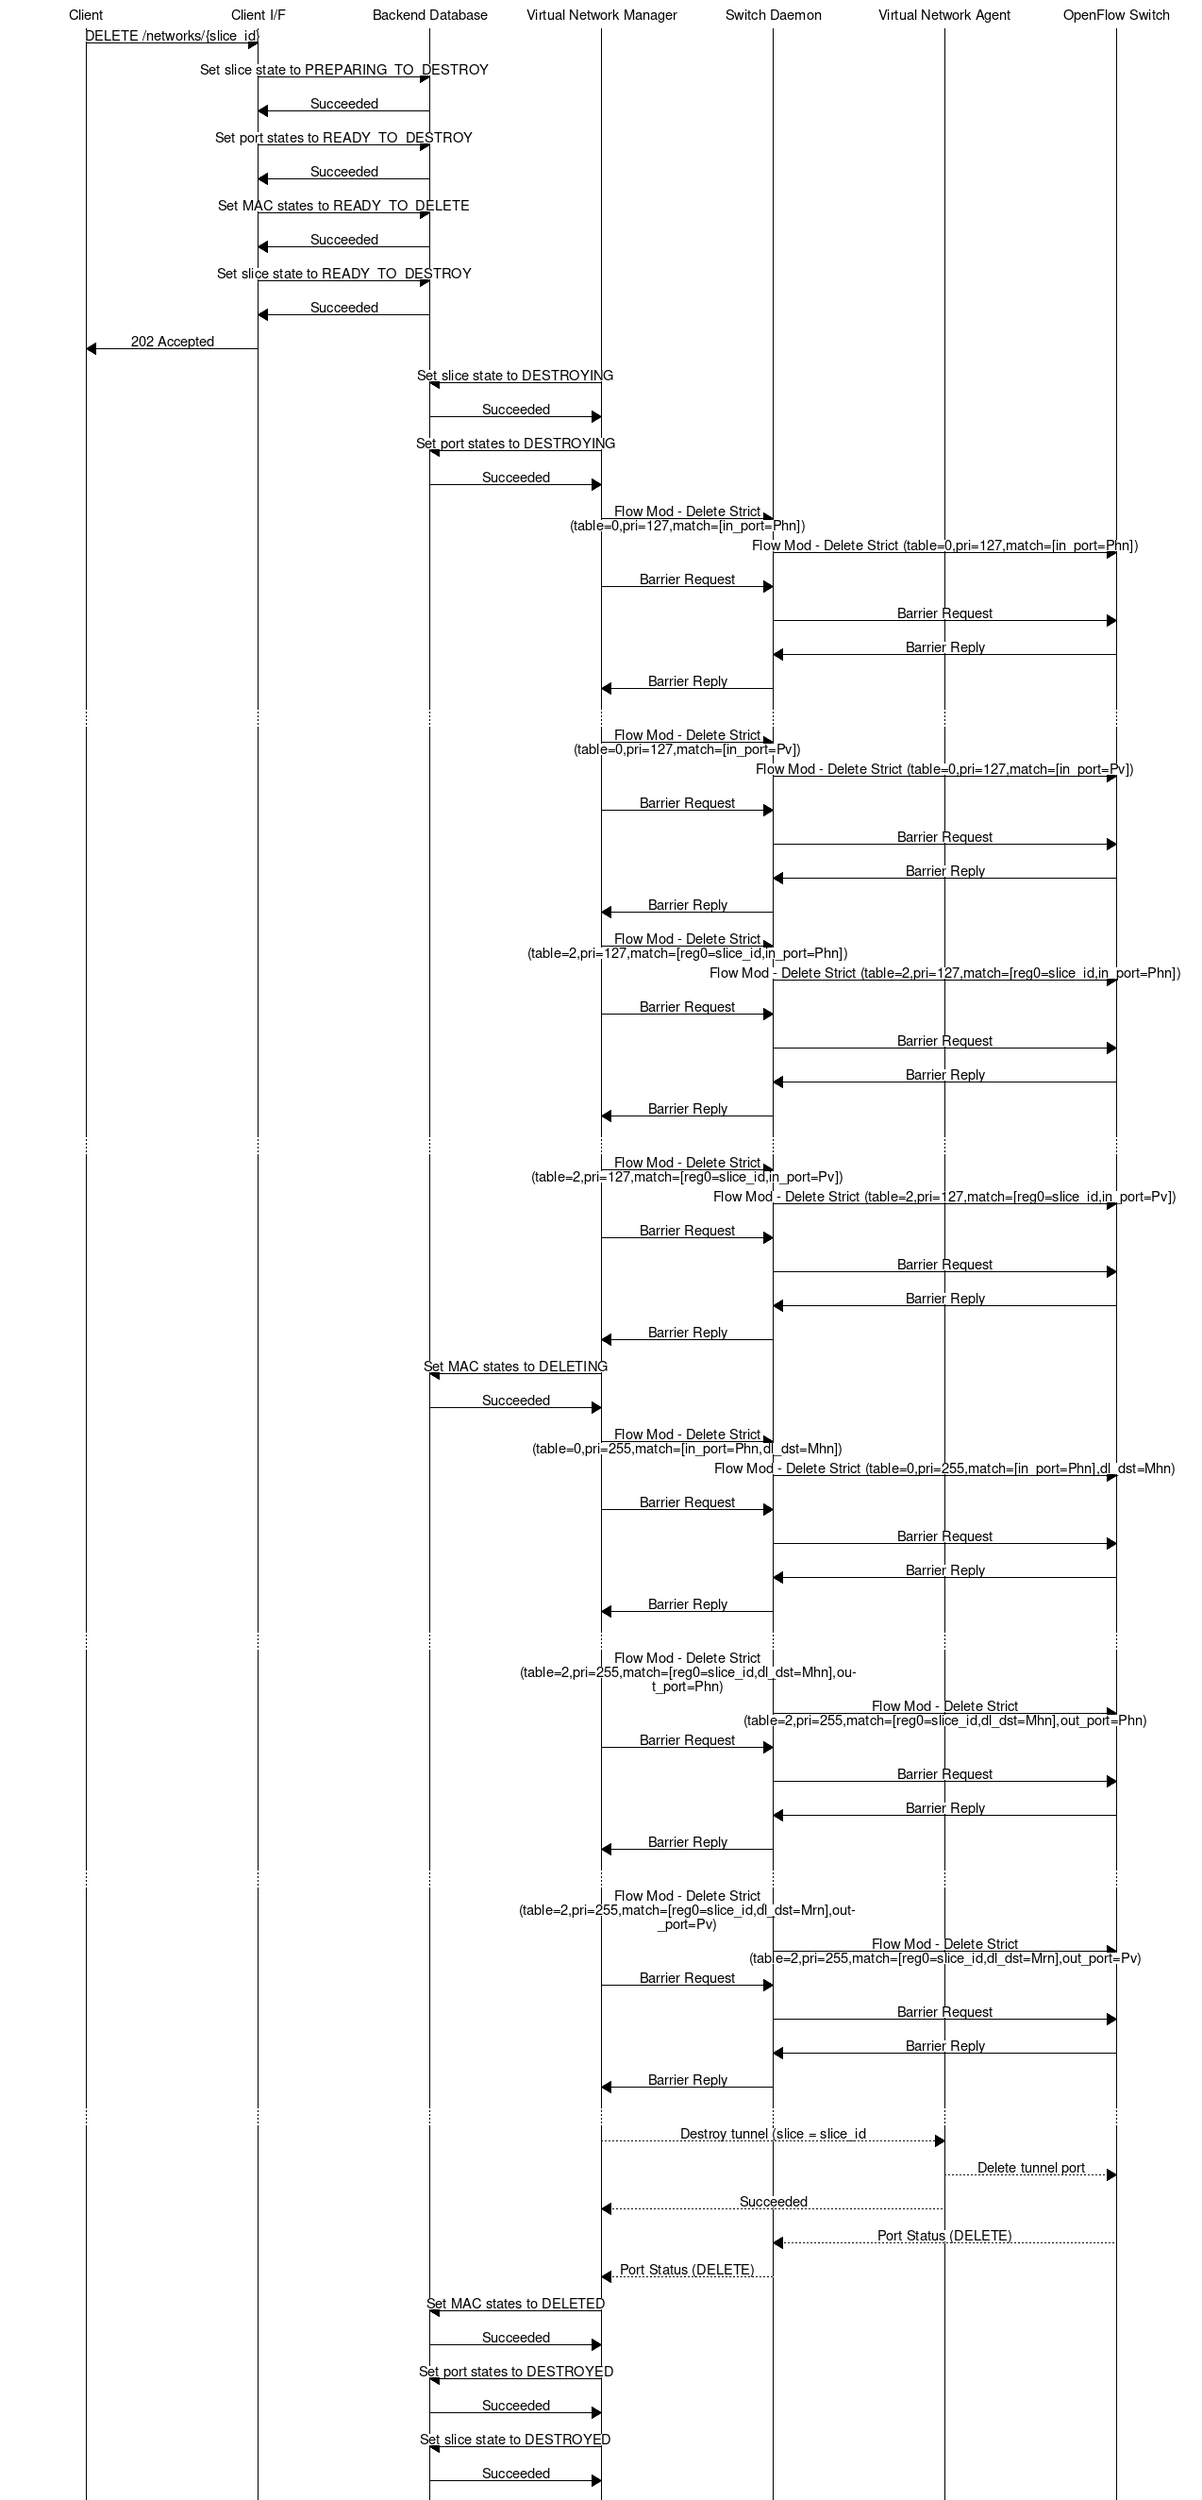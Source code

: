 /*
 * Message sequence diagram for destroying a virtual network slice
 *
 * Copyright (C) 2012 NEC Corporation
 */

msc {
  width = "1280", wordwraparcs = "true";

  C [ label = "Client" ],
  CIF [ label = "Client I/F" ],
  DB [ label = "Backend Database" ],
  VNM [ label = "Virtual Network Manager" ],
  SD [ label = "Switch Daemon" ],
  VNA [ label = "Virtual Network Agent" ],
  SW [ label = "OpenFlow Switch" ];

  C => CIF [ label = "DELETE /networks/{slice_id}" ];
  CIF => DB [ label = "Set slice state to PREPARING_TO_DESTROY" ];
  DB => CIF [ label = "Succeeded" ];
  CIF => DB [ label = "Set port states to READY_TO_DESTROY" ];
  DB => CIF [ label = "Succeeded" ];
  CIF => DB [ label = "Set MAC states to READY_TO_DELETE" ];
  DB => CIF [ label = "Succeeded" ];
  CIF => DB [ label = "Set slice state to READY_TO_DESTROY" ];
  DB => CIF [ label = "Succeeded" ];
  CIF => C [ label = "202 Accepted" ];

  VNM => DB [ label = "Set slice state to DESTROYING" ];
  DB => VNM [ label = "Succeeded" ];

  VNM => DB [ label = "Set port states to DESTROYING" ];
  DB => VNM [ label = "Succeeded" ];

  VNM => SD [ label = "Flow Mod - Delete Strict (table=0,pri=127,match=[in_port=Phn])" ];
  SD => SW [ label = "Flow Mod - Delete Strict (table=0,pri=127,match=[in_port=Phn])" ];
  VNM => SD [ label = "Barrier Request" ];
  SD => SW [ label = "Barrier Request" ];
  SW => SD [ label = "Barrier Reply" ];
  SD => VNM [ label = "Barrier Reply" ];
  ...;
  VNM => SD [ label = "Flow Mod - Delete Strict (table=0,pri=127,match=[in_port=Pv])" ];
  SD => SW [ label = "Flow Mod - Delete Strict (table=0,pri=127,match=[in_port=Pv])" ];
  VNM => SD [ label = "Barrier Request" ];
  SD => SW [ label = "Barrier Request" ];
  SW => SD [ label = "Barrier Reply" ];
  SD => VNM [ label = "Barrier Reply" ];

  VNM => SD [ label = "Flow Mod - Delete Strict (table=2,pri=127,match=[reg0=slice_id,in_port=Phn])" ];
  SD => SW [ label = "Flow Mod - Delete Strict (table=2,pri=127,match=[reg0=slice_id,in_port=Phn])" ];
  VNM => SD [ label = "Barrier Request" ];
  SD => SW [ label = "Barrier Request" ];
  SW => SD [ label = "Barrier Reply" ];
  SD => VNM [ label = "Barrier Reply" ];
  ...;
  VNM => SD [ label = "Flow Mod - Delete Strict (table=2,pri=127,match=[reg0=slice_id,in_port=Pv])" ];
  SD => SW [ label = "Flow Mod - Delete Strict (table=2,pri=127,match=[reg0=slice_id,in_port=Pv])" ];
  VNM => SD [ label = "Barrier Request" ];
  SD => SW [ label = "Barrier Request" ];
  SW => SD [ label = "Barrier Reply" ];
  SD => VNM [ label = "Barrier Reply" ];

  VNM => DB [ label = "Set MAC states to DELETING" ];
  DB => VNM [ label = "Succeeded" ];

  VNM => SD [ label = "Flow Mod - Delete Strict (table=0,pri=255,match=[in_port=Phn,dl_dst=Mhn])" ];
  SD => SW [ label = "Flow Mod - Delete Strict (table=0,pri=255,match=[in_port=Phn],dl_dst=Mhn)" ];
  VNM => SD [ label = "Barrier Request" ];
  SD => SW [ label = "Barrier Request" ];
  SW => SD [ label = "Barrier Reply" ];
  SD => VNM [ label = "Barrier Reply" ];
  ...;

  VNM => SD [ label = "Flow Mod - Delete Strict (table=2,pri=255,match=[reg0=slice_id,dl_dst=Mhn],out_port=Phn)" ];
  SD => SW [ label = "Flow Mod - Delete Strict (table=2,pri=255,match=[reg0=slice_id,dl_dst=Mhn],out_port=Phn)" ];
  VNM => SD [ label = "Barrier Request" ];
  SD => SW [ label = "Barrier Request" ];
  SW => SD [ label = "Barrier Reply" ];
  SD => VNM [ label = "Barrier Reply" ];
  ...;

  VNM => SD [ label = "Flow Mod - Delete Strict (table=2,pri=255,match=[reg0=slice_id,dl_dst=Mrn],out_port=Pv)" ];
  SD => SW [ label = "Flow Mod - Delete Strict (table=2,pri=255,match=[reg0=slice_id,dl_dst=Mrn],out_port=Pv)" ];
  VNM => SD [ label = "Barrier Request" ];
  SD => SW [ label = "Barrier Request" ];
  SW => SD [ label = "Barrier Reply" ];
  SD => VNM [ label = "Barrier Reply" ];
  ...;

  VNM >> VNA [ label = "Destroy tunnel (slice = slice_id" ];
  VNA >> SW [ label = "Delete tunnel port" ];
  VNA >> VNM [ label = "Succeeded" ];
  SW >> SD [ label = "Port Status (DELETE)" ];
  SD >> VNM [ label = "Port Status (DELETE)" ];

  VNM => DB [ label = "Set MAC states to DELETED" ];
  DB => VNM [ label = "Succeeded" ];
  VNM => DB [ label = "Set port states to DESTROYED" ];
  DB => VNM [ label = "Succeeded" ];
  VNM => DB [ label = "Set slice state to DESTROYED" ];
  DB => VNM [ label = "Succeeded" ];
}